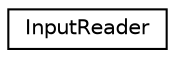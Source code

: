digraph "Graphical Class Hierarchy"
{
  edge [fontname="Helvetica",fontsize="10",labelfontname="Helvetica",labelfontsize="10"];
  node [fontname="Helvetica",fontsize="10",shape=record];
  rankdir="LR";
  Node0 [label="InputReader",height=0.2,width=0.4,color="black", fillcolor="white", style="filled",URL="$classInputReader.html",tooltip="InputReader Class. "];
}
